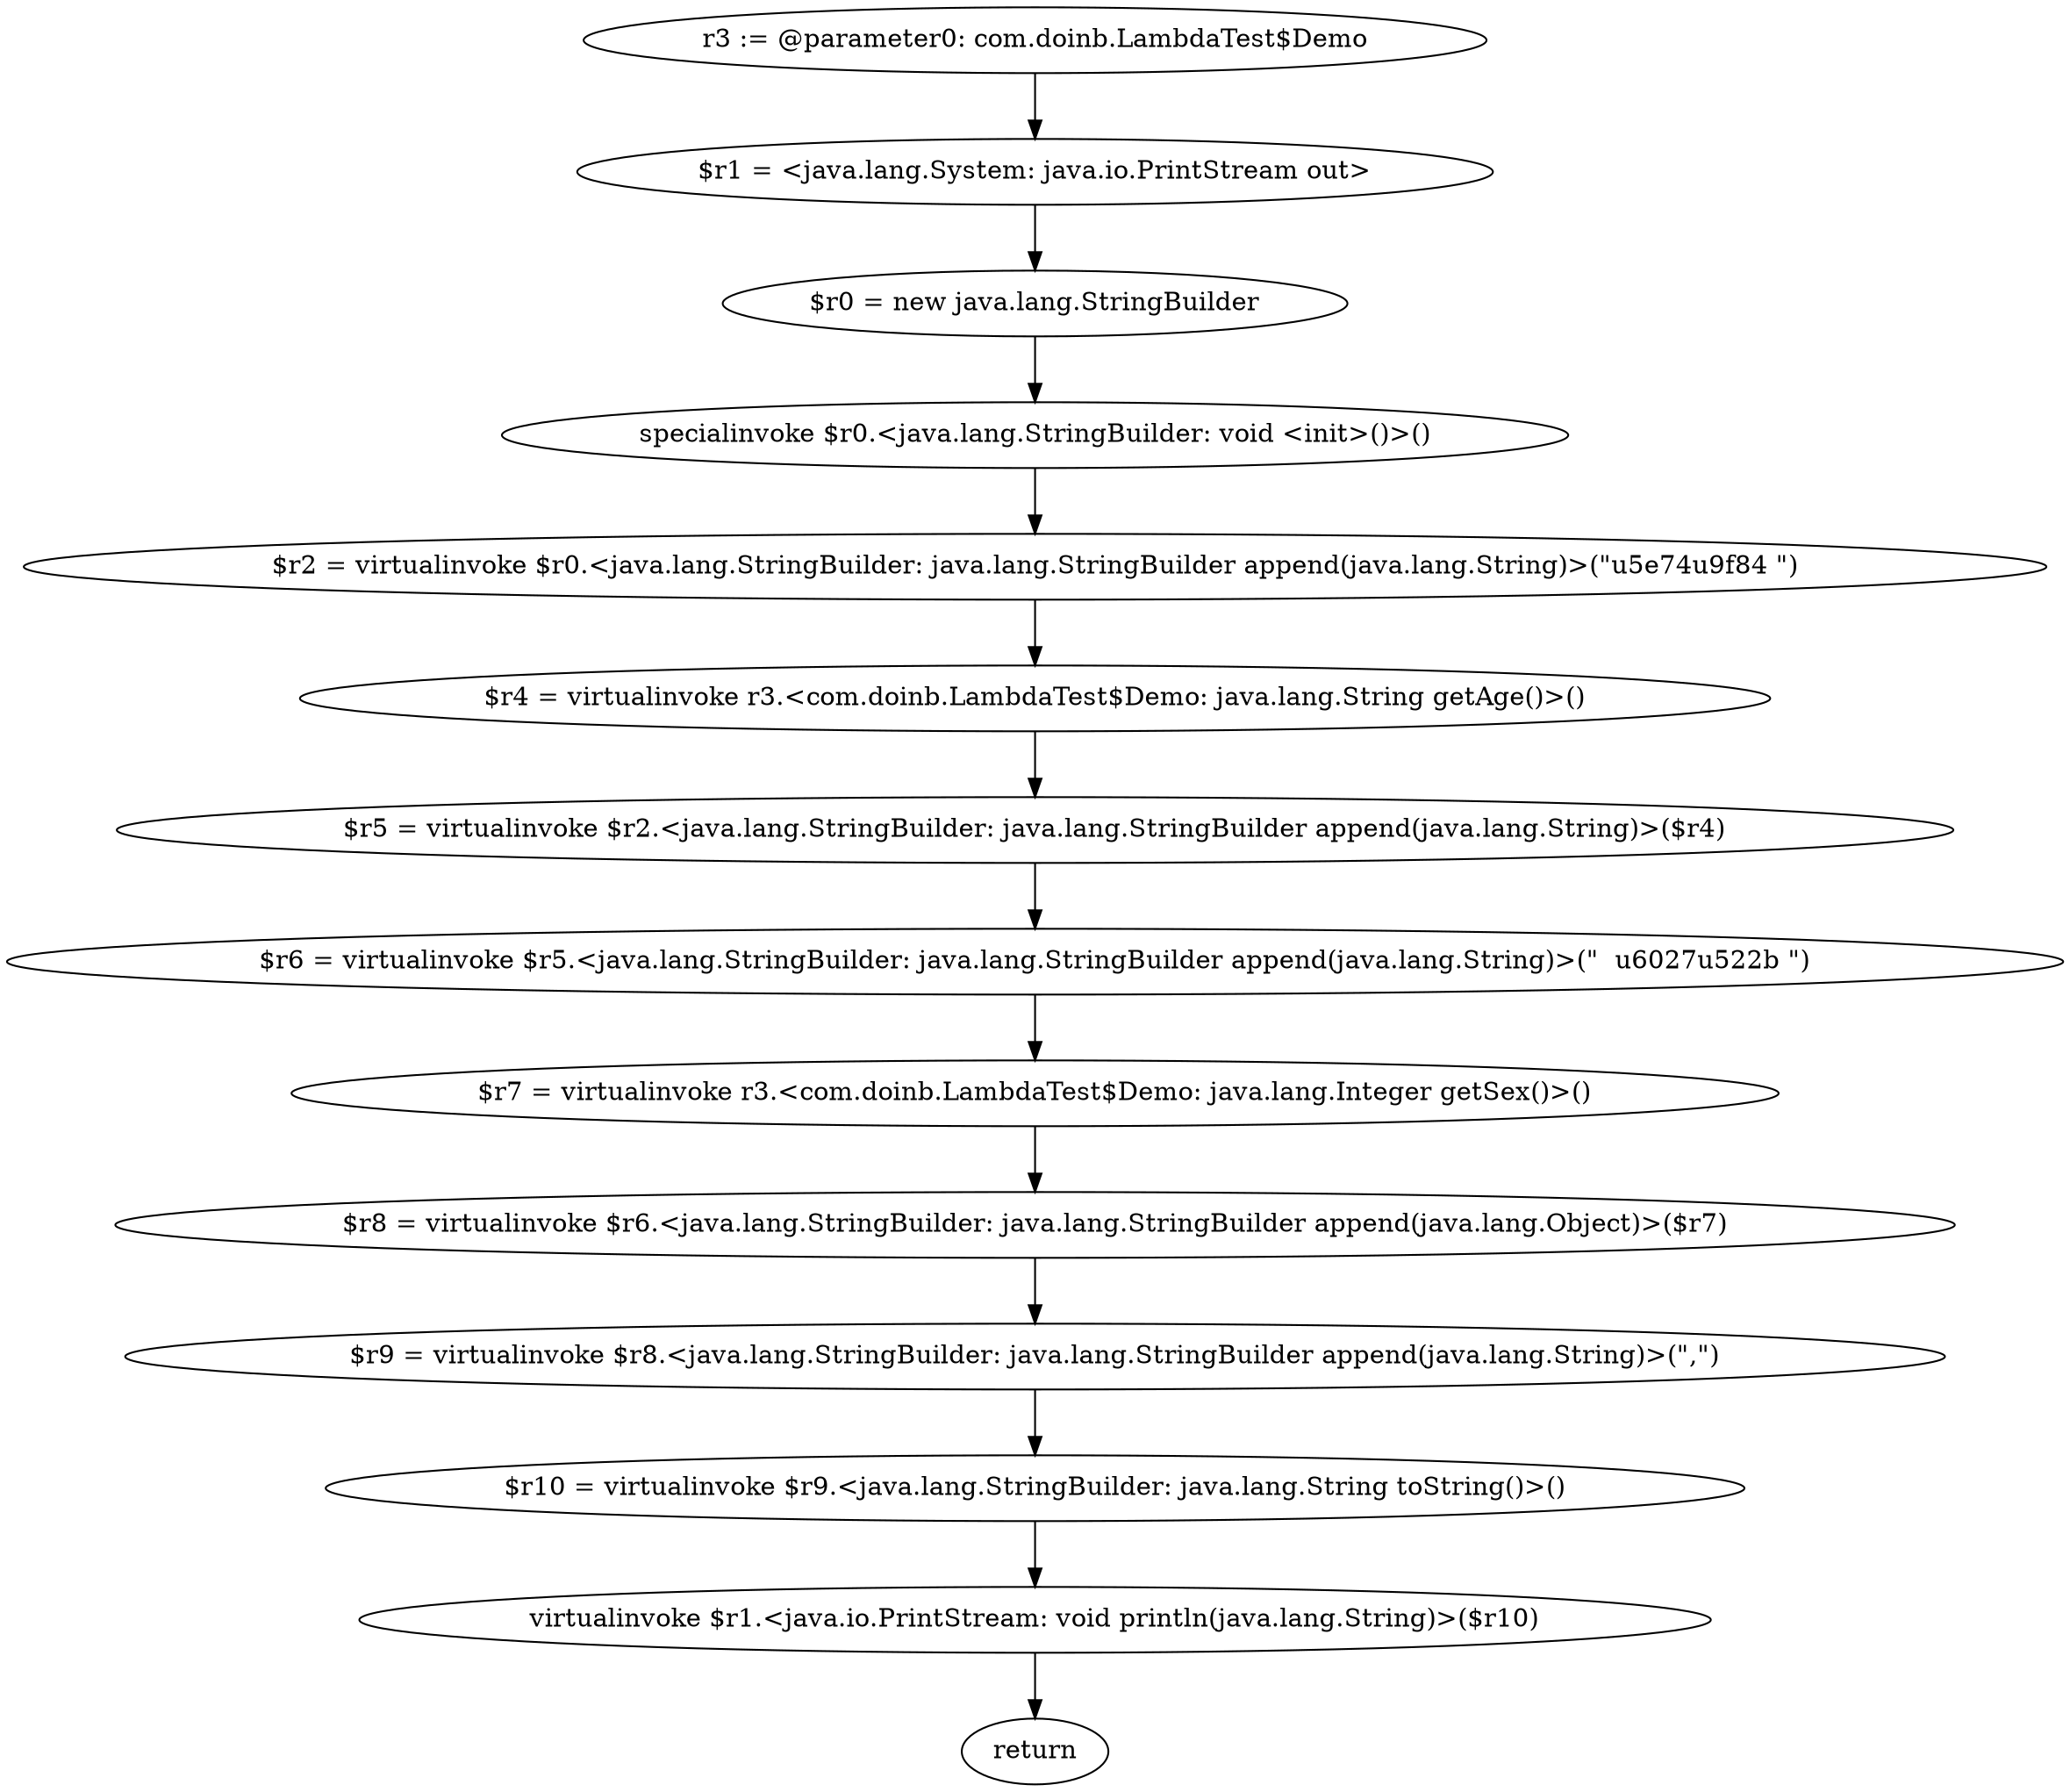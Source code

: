 digraph "unitGraph" {
    "r3 := @parameter0: com.doinb.LambdaTest$Demo"
    "$r1 = <java.lang.System: java.io.PrintStream out>"
    "$r0 = new java.lang.StringBuilder"
    "specialinvoke $r0.<java.lang.StringBuilder: void <init>()>()"
    "$r2 = virtualinvoke $r0.<java.lang.StringBuilder: java.lang.StringBuilder append(java.lang.String)>(\"\u5e74\u9f84 \")"
    "$r4 = virtualinvoke r3.<com.doinb.LambdaTest$Demo: java.lang.String getAge()>()"
    "$r5 = virtualinvoke $r2.<java.lang.StringBuilder: java.lang.StringBuilder append(java.lang.String)>($r4)"
    "$r6 = virtualinvoke $r5.<java.lang.StringBuilder: java.lang.StringBuilder append(java.lang.String)>(\"  \u6027\u522b \")"
    "$r7 = virtualinvoke r3.<com.doinb.LambdaTest$Demo: java.lang.Integer getSex()>()"
    "$r8 = virtualinvoke $r6.<java.lang.StringBuilder: java.lang.StringBuilder append(java.lang.Object)>($r7)"
    "$r9 = virtualinvoke $r8.<java.lang.StringBuilder: java.lang.StringBuilder append(java.lang.String)>(\",\")"
    "$r10 = virtualinvoke $r9.<java.lang.StringBuilder: java.lang.String toString()>()"
    "virtualinvoke $r1.<java.io.PrintStream: void println(java.lang.String)>($r10)"
    "return"
    "r3 := @parameter0: com.doinb.LambdaTest$Demo"->"$r1 = <java.lang.System: java.io.PrintStream out>";
    "$r1 = <java.lang.System: java.io.PrintStream out>"->"$r0 = new java.lang.StringBuilder";
    "$r0 = new java.lang.StringBuilder"->"specialinvoke $r0.<java.lang.StringBuilder: void <init>()>()";
    "specialinvoke $r0.<java.lang.StringBuilder: void <init>()>()"->"$r2 = virtualinvoke $r0.<java.lang.StringBuilder: java.lang.StringBuilder append(java.lang.String)>(\"\u5e74\u9f84 \")";
    "$r2 = virtualinvoke $r0.<java.lang.StringBuilder: java.lang.StringBuilder append(java.lang.String)>(\"\u5e74\u9f84 \")"->"$r4 = virtualinvoke r3.<com.doinb.LambdaTest$Demo: java.lang.String getAge()>()";
    "$r4 = virtualinvoke r3.<com.doinb.LambdaTest$Demo: java.lang.String getAge()>()"->"$r5 = virtualinvoke $r2.<java.lang.StringBuilder: java.lang.StringBuilder append(java.lang.String)>($r4)";
    "$r5 = virtualinvoke $r2.<java.lang.StringBuilder: java.lang.StringBuilder append(java.lang.String)>($r4)"->"$r6 = virtualinvoke $r5.<java.lang.StringBuilder: java.lang.StringBuilder append(java.lang.String)>(\"  \u6027\u522b \")";
    "$r6 = virtualinvoke $r5.<java.lang.StringBuilder: java.lang.StringBuilder append(java.lang.String)>(\"  \u6027\u522b \")"->"$r7 = virtualinvoke r3.<com.doinb.LambdaTest$Demo: java.lang.Integer getSex()>()";
    "$r7 = virtualinvoke r3.<com.doinb.LambdaTest$Demo: java.lang.Integer getSex()>()"->"$r8 = virtualinvoke $r6.<java.lang.StringBuilder: java.lang.StringBuilder append(java.lang.Object)>($r7)";
    "$r8 = virtualinvoke $r6.<java.lang.StringBuilder: java.lang.StringBuilder append(java.lang.Object)>($r7)"->"$r9 = virtualinvoke $r8.<java.lang.StringBuilder: java.lang.StringBuilder append(java.lang.String)>(\",\")";
    "$r9 = virtualinvoke $r8.<java.lang.StringBuilder: java.lang.StringBuilder append(java.lang.String)>(\",\")"->"$r10 = virtualinvoke $r9.<java.lang.StringBuilder: java.lang.String toString()>()";
    "$r10 = virtualinvoke $r9.<java.lang.StringBuilder: java.lang.String toString()>()"->"virtualinvoke $r1.<java.io.PrintStream: void println(java.lang.String)>($r10)";
    "virtualinvoke $r1.<java.io.PrintStream: void println(java.lang.String)>($r10)"->"return";
}
